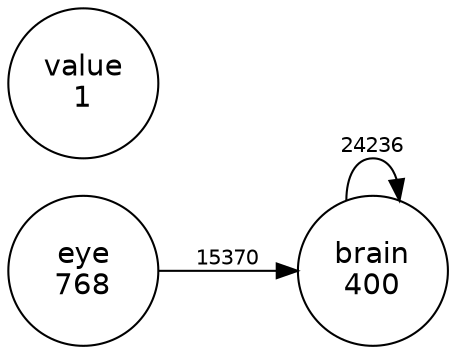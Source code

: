 digraph network {
rankdir=LR
node [fixedsize=true height=1 shape=circle fontname=Helvetica]
edge [fontsize=10 fontname=Helvetica]
n0 [label="brain\n400"]
n1 [label="value\n1"]
n2 [label="eye\n768"]
n0 -> n0 [label="24236"]
n2 -> n0 [label="15370"]
}
